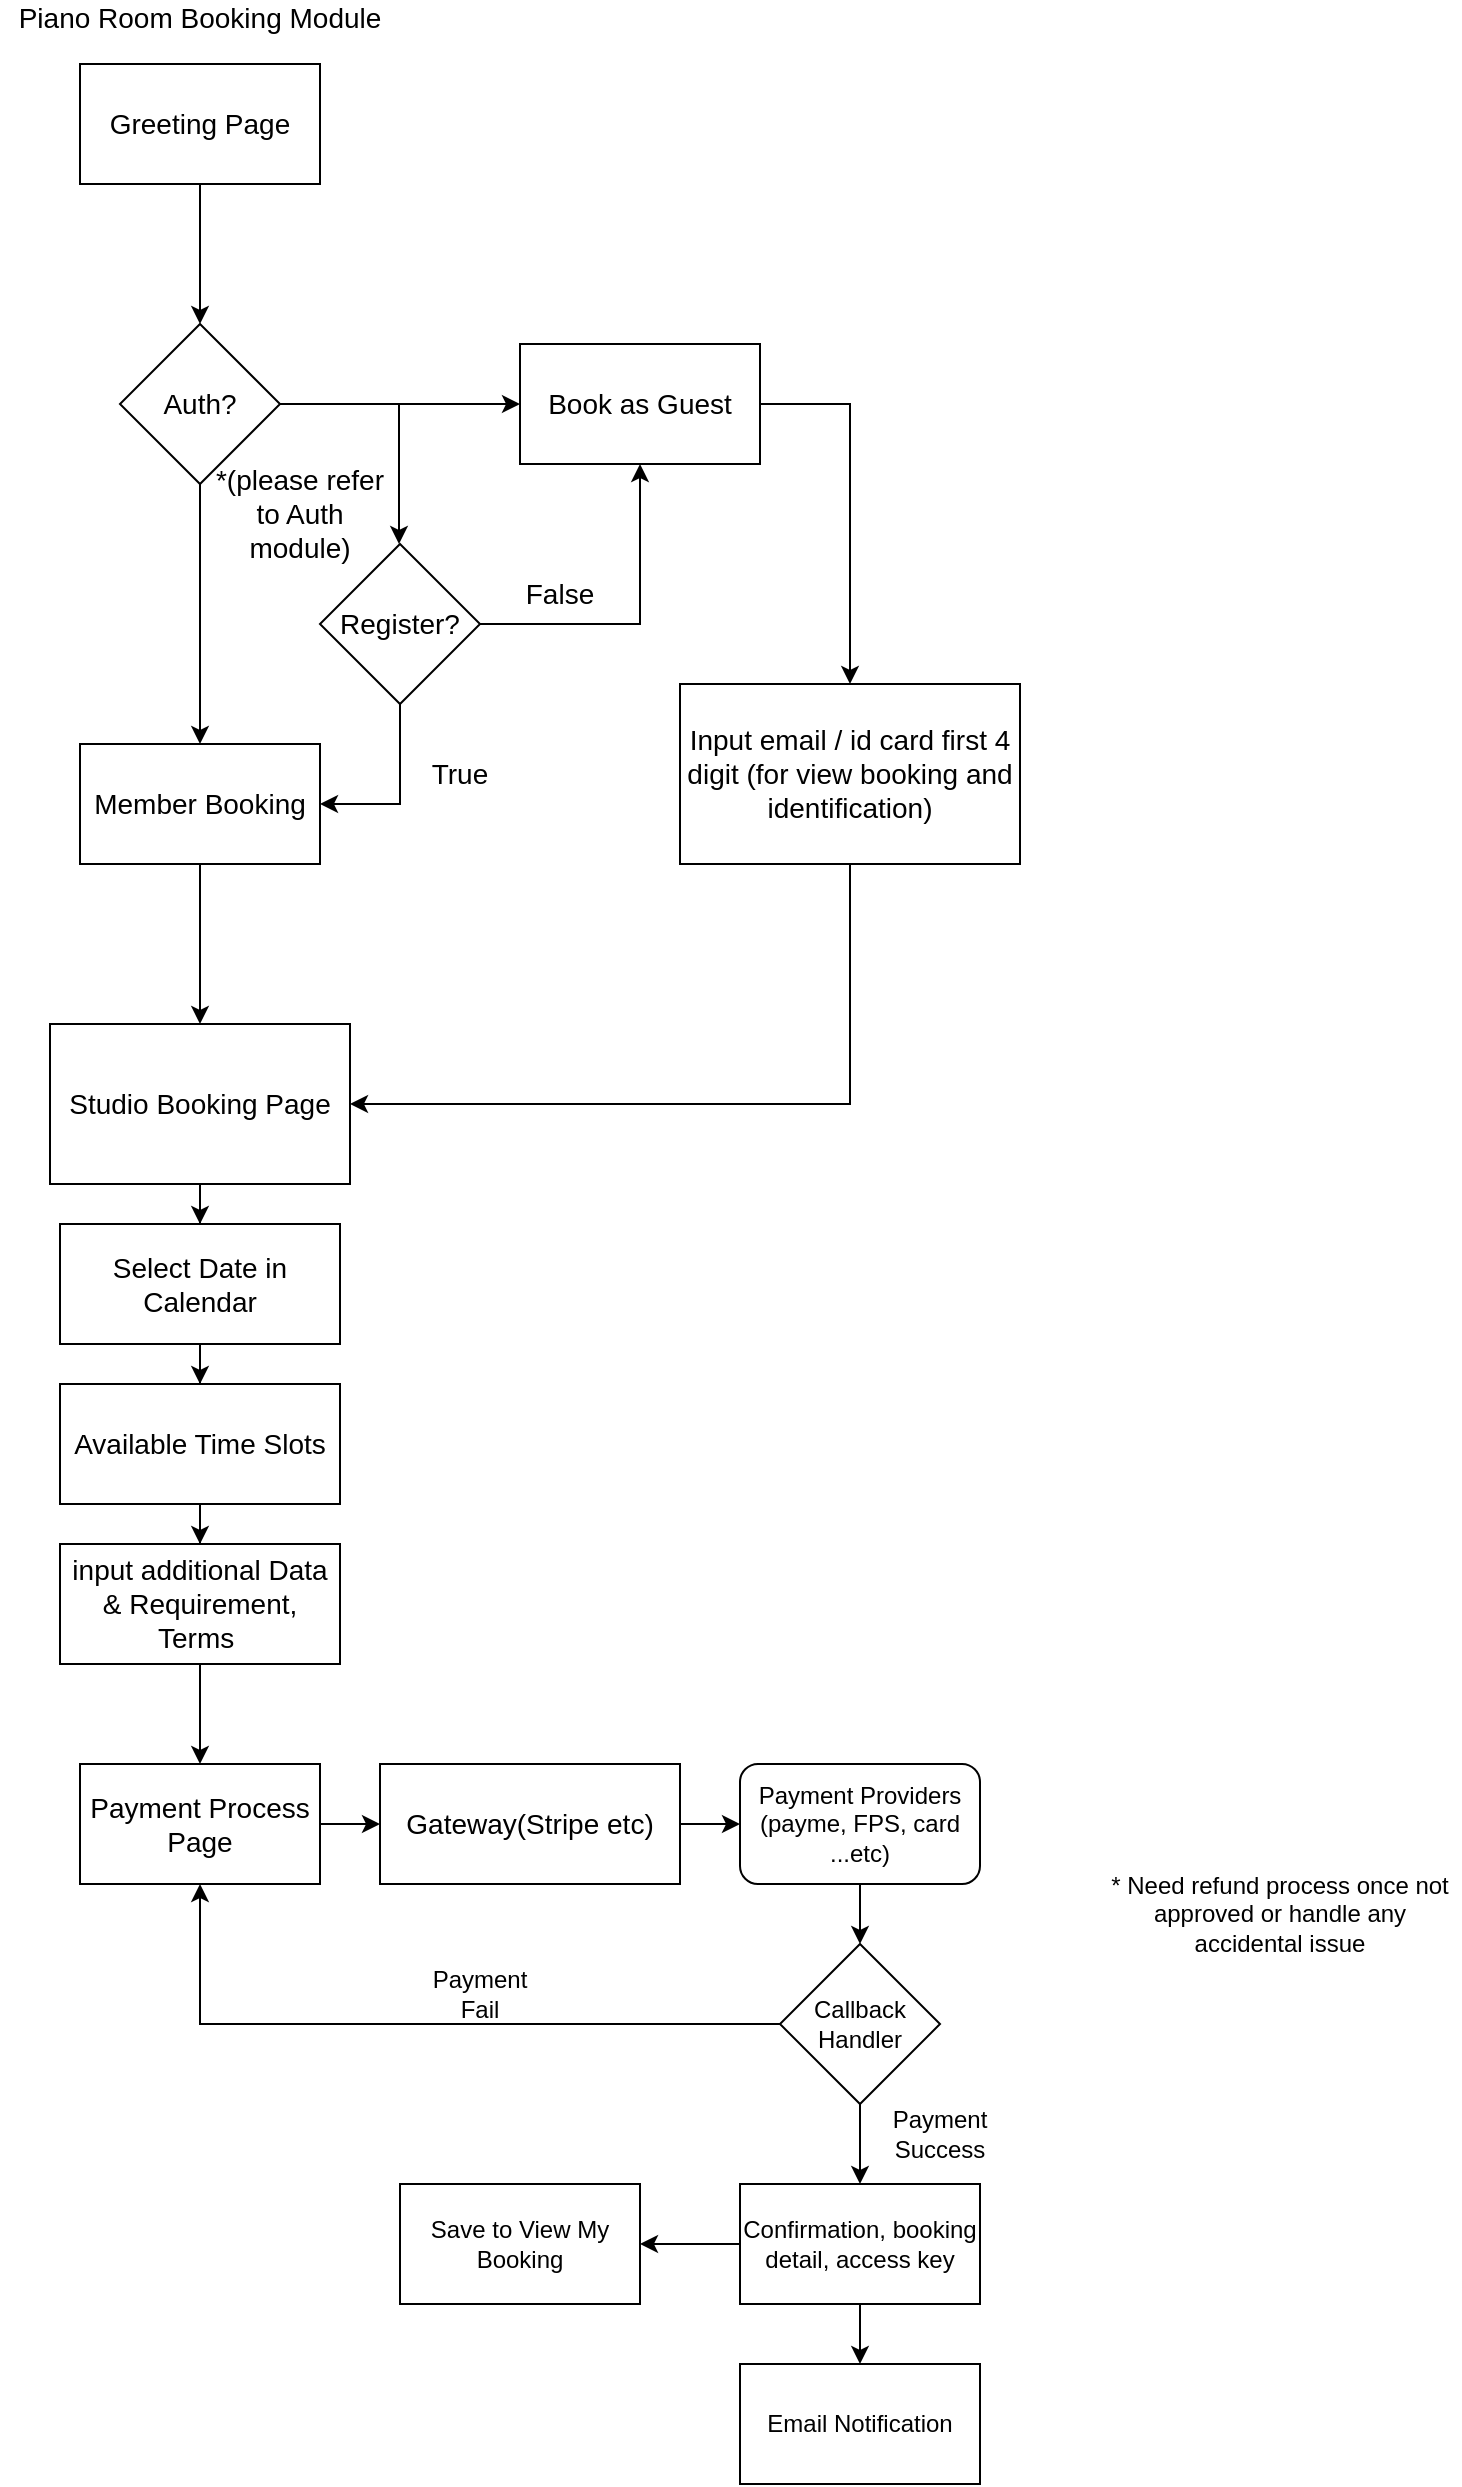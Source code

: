 <mxfile version="24.8.0">
  <diagram name="Page-1" id="V90Ay2vEslonBkNpXyDp">
    <mxGraphModel dx="1426" dy="783" grid="1" gridSize="10" guides="1" tooltips="1" connect="1" arrows="1" fold="1" page="1" pageScale="1" pageWidth="827" pageHeight="1169" math="0" shadow="0">
      <root>
        <mxCell id="0" />
        <mxCell id="1" parent="0" />
        <mxCell id="l3Y5TMWD0Panj6IDgWsM-4" value="" style="edgeStyle=orthogonalEdgeStyle;rounded=0;orthogonalLoop=1;jettySize=auto;html=1;strokeWidth=1;fontSize=14;" edge="1" parent="1" source="l3Y5TMWD0Panj6IDgWsM-1" target="l3Y5TMWD0Panj6IDgWsM-3">
          <mxGeometry relative="1" as="geometry" />
        </mxCell>
        <mxCell id="l3Y5TMWD0Panj6IDgWsM-1" value="Greeting Page" style="rounded=0;whiteSpace=wrap;html=1;strokeWidth=1;fontSize=14;" vertex="1" parent="1">
          <mxGeometry x="120" y="70" width="120" height="60" as="geometry" />
        </mxCell>
        <mxCell id="l3Y5TMWD0Panj6IDgWsM-2" value="Piano Room Booking Module&lt;div style=&quot;font-size: 14px;&quot;&gt;&lt;br style=&quot;font-size: 14px;&quot;&gt;&lt;/div&gt;" style="text;html=1;align=center;verticalAlign=middle;whiteSpace=wrap;rounded=0;strokeWidth=1;fontSize=14;" vertex="1" parent="1">
          <mxGeometry x="80" y="40" width="200" height="30" as="geometry" />
        </mxCell>
        <mxCell id="l3Y5TMWD0Panj6IDgWsM-6" value="" style="edgeStyle=orthogonalEdgeStyle;rounded=0;orthogonalLoop=1;jettySize=auto;html=1;strokeWidth=1;fontSize=14;" edge="1" parent="1" source="l3Y5TMWD0Panj6IDgWsM-3" target="l3Y5TMWD0Panj6IDgWsM-5">
          <mxGeometry relative="1" as="geometry" />
        </mxCell>
        <mxCell id="l3Y5TMWD0Panj6IDgWsM-8" value="" style="edgeStyle=orthogonalEdgeStyle;rounded=0;orthogonalLoop=1;jettySize=auto;html=1;strokeWidth=1;fontSize=14;" edge="1" parent="1" source="l3Y5TMWD0Panj6IDgWsM-3" target="l3Y5TMWD0Panj6IDgWsM-7">
          <mxGeometry relative="1" as="geometry" />
        </mxCell>
        <mxCell id="l3Y5TMWD0Panj6IDgWsM-3" value="Auth?" style="rhombus;whiteSpace=wrap;html=1;rounded=0;strokeWidth=1;fontSize=14;" vertex="1" parent="1">
          <mxGeometry x="140" y="200" width="80" height="80" as="geometry" />
        </mxCell>
        <mxCell id="l3Y5TMWD0Panj6IDgWsM-58" style="edgeStyle=orthogonalEdgeStyle;rounded=0;orthogonalLoop=1;jettySize=auto;html=1;exitX=1;exitY=0.5;exitDx=0;exitDy=0;entryX=0.5;entryY=0;entryDx=0;entryDy=0;" edge="1" parent="1" source="l3Y5TMWD0Panj6IDgWsM-5" target="l3Y5TMWD0Panj6IDgWsM-57">
          <mxGeometry relative="1" as="geometry" />
        </mxCell>
        <mxCell id="l3Y5TMWD0Panj6IDgWsM-5" value="Book as Guest" style="whiteSpace=wrap;html=1;rounded=0;strokeWidth=1;fontSize=14;" vertex="1" parent="1">
          <mxGeometry x="340" y="210" width="120" height="60" as="geometry" />
        </mxCell>
        <mxCell id="l3Y5TMWD0Panj6IDgWsM-22" value="" style="edgeStyle=orthogonalEdgeStyle;rounded=0;orthogonalLoop=1;jettySize=auto;html=1;strokeWidth=1;fontSize=14;" edge="1" parent="1" source="l3Y5TMWD0Panj6IDgWsM-7" target="l3Y5TMWD0Panj6IDgWsM-21">
          <mxGeometry relative="1" as="geometry" />
        </mxCell>
        <mxCell id="l3Y5TMWD0Panj6IDgWsM-7" value="Member Booking" style="whiteSpace=wrap;html=1;rounded=0;strokeWidth=1;fontSize=14;" vertex="1" parent="1">
          <mxGeometry x="120" y="410" width="120" height="60" as="geometry" />
        </mxCell>
        <mxCell id="l3Y5TMWD0Panj6IDgWsM-9" value="" style="endArrow=classic;html=1;rounded=0;strokeWidth=1;fontSize=14;" edge="1" parent="1">
          <mxGeometry width="50" height="50" relative="1" as="geometry">
            <mxPoint x="279.5" y="240" as="sourcePoint" />
            <mxPoint x="279.5" y="310" as="targetPoint" />
          </mxGeometry>
        </mxCell>
        <mxCell id="l3Y5TMWD0Panj6IDgWsM-11" style="edgeStyle=orthogonalEdgeStyle;rounded=0;orthogonalLoop=1;jettySize=auto;html=1;exitX=0.5;exitY=1;exitDx=0;exitDy=0;entryX=1;entryY=0.5;entryDx=0;entryDy=0;strokeWidth=1;fontSize=14;" edge="1" parent="1" source="l3Y5TMWD0Panj6IDgWsM-10" target="l3Y5TMWD0Panj6IDgWsM-7">
          <mxGeometry relative="1" as="geometry" />
        </mxCell>
        <mxCell id="l3Y5TMWD0Panj6IDgWsM-12" style="edgeStyle=orthogonalEdgeStyle;rounded=0;orthogonalLoop=1;jettySize=auto;html=1;exitX=1;exitY=0.5;exitDx=0;exitDy=0;entryX=0.5;entryY=1;entryDx=0;entryDy=0;strokeWidth=1;fontSize=14;" edge="1" parent="1" source="l3Y5TMWD0Panj6IDgWsM-10" target="l3Y5TMWD0Panj6IDgWsM-5">
          <mxGeometry relative="1" as="geometry" />
        </mxCell>
        <mxCell id="l3Y5TMWD0Panj6IDgWsM-10" value="Register?" style="rhombus;whiteSpace=wrap;html=1;strokeWidth=1;fontSize=14;" vertex="1" parent="1">
          <mxGeometry x="240" y="310" width="80" height="80" as="geometry" />
        </mxCell>
        <mxCell id="l3Y5TMWD0Panj6IDgWsM-13" value="True" style="text;html=1;align=center;verticalAlign=middle;whiteSpace=wrap;rounded=0;strokeWidth=1;fontSize=14;" vertex="1" parent="1">
          <mxGeometry x="280" y="410" width="60" height="30" as="geometry" />
        </mxCell>
        <mxCell id="l3Y5TMWD0Panj6IDgWsM-14" value="False" style="text;html=1;align=center;verticalAlign=middle;whiteSpace=wrap;rounded=0;strokeWidth=1;fontSize=14;" vertex="1" parent="1">
          <mxGeometry x="330" y="320" width="60" height="30" as="geometry" />
        </mxCell>
        <mxCell id="l3Y5TMWD0Panj6IDgWsM-17" value="*(please refer to Auth module)" style="text;html=1;align=center;verticalAlign=middle;whiteSpace=wrap;rounded=0;strokeWidth=1;fontSize=14;" vertex="1" parent="1">
          <mxGeometry x="180" y="280" width="100" height="30" as="geometry" />
        </mxCell>
        <mxCell id="l3Y5TMWD0Panj6IDgWsM-25" value="" style="edgeStyle=orthogonalEdgeStyle;rounded=0;orthogonalLoop=1;jettySize=auto;html=1;" edge="1" parent="1" source="l3Y5TMWD0Panj6IDgWsM-21" target="l3Y5TMWD0Panj6IDgWsM-24">
          <mxGeometry relative="1" as="geometry" />
        </mxCell>
        <mxCell id="l3Y5TMWD0Panj6IDgWsM-21" value="Studio&amp;nbsp;&lt;span style=&quot;background-color: initial; font-size: 14px;&quot;&gt;Booking Page&lt;/span&gt;" style="whiteSpace=wrap;html=1;rounded=0;strokeWidth=1;fontSize=14;" vertex="1" parent="1">
          <mxGeometry x="105" y="550" width="150" height="80" as="geometry" />
        </mxCell>
        <mxCell id="l3Y5TMWD0Panj6IDgWsM-27" value="" style="edgeStyle=orthogonalEdgeStyle;rounded=0;orthogonalLoop=1;jettySize=auto;html=1;" edge="1" parent="1" source="l3Y5TMWD0Panj6IDgWsM-24" target="l3Y5TMWD0Panj6IDgWsM-26">
          <mxGeometry relative="1" as="geometry" />
        </mxCell>
        <mxCell id="l3Y5TMWD0Panj6IDgWsM-24" value="Select Date in Calendar" style="whiteSpace=wrap;html=1;fontSize=14;rounded=0;strokeWidth=1;" vertex="1" parent="1">
          <mxGeometry x="110" y="650" width="140" height="60" as="geometry" />
        </mxCell>
        <mxCell id="l3Y5TMWD0Panj6IDgWsM-30" value="" style="edgeStyle=orthogonalEdgeStyle;rounded=0;orthogonalLoop=1;jettySize=auto;html=1;" edge="1" parent="1" source="l3Y5TMWD0Panj6IDgWsM-26" target="l3Y5TMWD0Panj6IDgWsM-29">
          <mxGeometry relative="1" as="geometry" />
        </mxCell>
        <mxCell id="l3Y5TMWD0Panj6IDgWsM-26" value="Available Time Slots" style="whiteSpace=wrap;html=1;fontSize=14;rounded=0;strokeWidth=1;" vertex="1" parent="1">
          <mxGeometry x="110" y="730" width="140" height="60" as="geometry" />
        </mxCell>
        <mxCell id="l3Y5TMWD0Panj6IDgWsM-34" value="" style="edgeStyle=orthogonalEdgeStyle;rounded=0;orthogonalLoop=1;jettySize=auto;html=1;" edge="1" parent="1" source="l3Y5TMWD0Panj6IDgWsM-29" target="l3Y5TMWD0Panj6IDgWsM-33">
          <mxGeometry relative="1" as="geometry" />
        </mxCell>
        <mxCell id="l3Y5TMWD0Panj6IDgWsM-29" value="input additional Data &amp;amp; Requirement, Terms&amp;nbsp;" style="whiteSpace=wrap;html=1;fontSize=14;rounded=0;strokeWidth=1;" vertex="1" parent="1">
          <mxGeometry x="110" y="810" width="140" height="60" as="geometry" />
        </mxCell>
        <mxCell id="l3Y5TMWD0Panj6IDgWsM-39" style="edgeStyle=orthogonalEdgeStyle;rounded=0;orthogonalLoop=1;jettySize=auto;html=1;exitX=0.5;exitY=1;exitDx=0;exitDy=0;entryX=0.5;entryY=0;entryDx=0;entryDy=0;" edge="1" parent="1" source="l3Y5TMWD0Panj6IDgWsM-31" target="l3Y5TMWD0Panj6IDgWsM-38">
          <mxGeometry relative="1" as="geometry" />
        </mxCell>
        <mxCell id="l3Y5TMWD0Panj6IDgWsM-31" value="Payment Providers (payme, FPS, card ...etc)" style="rounded=1;whiteSpace=wrap;html=1;" vertex="1" parent="1">
          <mxGeometry x="450" y="920" width="120" height="60" as="geometry" />
        </mxCell>
        <mxCell id="l3Y5TMWD0Panj6IDgWsM-36" value="" style="edgeStyle=orthogonalEdgeStyle;rounded=0;orthogonalLoop=1;jettySize=auto;html=1;" edge="1" parent="1" source="l3Y5TMWD0Panj6IDgWsM-33" target="l3Y5TMWD0Panj6IDgWsM-35">
          <mxGeometry relative="1" as="geometry" />
        </mxCell>
        <mxCell id="l3Y5TMWD0Panj6IDgWsM-33" value="Payment Process Page" style="whiteSpace=wrap;html=1;fontSize=14;rounded=0;strokeWidth=1;" vertex="1" parent="1">
          <mxGeometry x="120" y="920" width="120" height="60" as="geometry" />
        </mxCell>
        <mxCell id="l3Y5TMWD0Panj6IDgWsM-37" value="" style="edgeStyle=orthogonalEdgeStyle;rounded=0;orthogonalLoop=1;jettySize=auto;html=1;" edge="1" parent="1" source="l3Y5TMWD0Panj6IDgWsM-35" target="l3Y5TMWD0Panj6IDgWsM-31">
          <mxGeometry relative="1" as="geometry" />
        </mxCell>
        <mxCell id="l3Y5TMWD0Panj6IDgWsM-35" value="Gateway(Stripe etc)" style="whiteSpace=wrap;html=1;fontSize=14;rounded=0;strokeWidth=1;" vertex="1" parent="1">
          <mxGeometry x="270" y="920" width="150" height="60" as="geometry" />
        </mxCell>
        <mxCell id="l3Y5TMWD0Panj6IDgWsM-49" style="edgeStyle=orthogonalEdgeStyle;rounded=0;orthogonalLoop=1;jettySize=auto;html=1;exitX=0.5;exitY=1;exitDx=0;exitDy=0;entryX=0.5;entryY=0;entryDx=0;entryDy=0;" edge="1" parent="1" source="l3Y5TMWD0Panj6IDgWsM-38" target="l3Y5TMWD0Panj6IDgWsM-44">
          <mxGeometry relative="1" as="geometry" />
        </mxCell>
        <mxCell id="l3Y5TMWD0Panj6IDgWsM-51" style="edgeStyle=orthogonalEdgeStyle;rounded=0;orthogonalLoop=1;jettySize=auto;html=1;exitX=0;exitY=0.5;exitDx=0;exitDy=0;entryX=0.5;entryY=1;entryDx=0;entryDy=0;" edge="1" parent="1" source="l3Y5TMWD0Panj6IDgWsM-38" target="l3Y5TMWD0Panj6IDgWsM-33">
          <mxGeometry relative="1" as="geometry" />
        </mxCell>
        <mxCell id="l3Y5TMWD0Panj6IDgWsM-38" value="Callback Handler" style="rhombus;whiteSpace=wrap;html=1;" vertex="1" parent="1">
          <mxGeometry x="470" y="1010" width="80" height="80" as="geometry" />
        </mxCell>
        <mxCell id="l3Y5TMWD0Panj6IDgWsM-55" value="" style="edgeStyle=orthogonalEdgeStyle;rounded=0;orthogonalLoop=1;jettySize=auto;html=1;" edge="1" parent="1" source="l3Y5TMWD0Panj6IDgWsM-44" target="l3Y5TMWD0Panj6IDgWsM-54">
          <mxGeometry relative="1" as="geometry" />
        </mxCell>
        <mxCell id="l3Y5TMWD0Panj6IDgWsM-61" value="" style="edgeStyle=orthogonalEdgeStyle;rounded=0;orthogonalLoop=1;jettySize=auto;html=1;" edge="1" parent="1" source="l3Y5TMWD0Panj6IDgWsM-44" target="l3Y5TMWD0Panj6IDgWsM-60">
          <mxGeometry relative="1" as="geometry" />
        </mxCell>
        <mxCell id="l3Y5TMWD0Panj6IDgWsM-44" value="Confirmation, booking detail, access key" style="rounded=0;whiteSpace=wrap;html=1;" vertex="1" parent="1">
          <mxGeometry x="450" y="1130" width="120" height="60" as="geometry" />
        </mxCell>
        <mxCell id="l3Y5TMWD0Panj6IDgWsM-50" value="Payment Success" style="text;html=1;align=center;verticalAlign=middle;whiteSpace=wrap;rounded=0;" vertex="1" parent="1">
          <mxGeometry x="520" y="1090" width="60" height="30" as="geometry" />
        </mxCell>
        <mxCell id="l3Y5TMWD0Panj6IDgWsM-52" value="Payment Fail" style="text;html=1;align=center;verticalAlign=middle;whiteSpace=wrap;rounded=0;" vertex="1" parent="1">
          <mxGeometry x="290" y="1020" width="60" height="30" as="geometry" />
        </mxCell>
        <mxCell id="l3Y5TMWD0Panj6IDgWsM-54" value="Save to View My Booking" style="whiteSpace=wrap;html=1;rounded=0;" vertex="1" parent="1">
          <mxGeometry x="280" y="1130" width="120" height="60" as="geometry" />
        </mxCell>
        <mxCell id="l3Y5TMWD0Panj6IDgWsM-59" style="edgeStyle=orthogonalEdgeStyle;rounded=0;orthogonalLoop=1;jettySize=auto;html=1;exitX=0.5;exitY=1;exitDx=0;exitDy=0;entryX=1;entryY=0.5;entryDx=0;entryDy=0;" edge="1" parent="1" source="l3Y5TMWD0Panj6IDgWsM-57" target="l3Y5TMWD0Panj6IDgWsM-21">
          <mxGeometry relative="1" as="geometry" />
        </mxCell>
        <mxCell id="l3Y5TMWD0Panj6IDgWsM-57" value="Input email / id card first 4 digit (for view booking and identification)" style="rounded=0;whiteSpace=wrap;html=1;fontSize=14;" vertex="1" parent="1">
          <mxGeometry x="420" y="380" width="170" height="90" as="geometry" />
        </mxCell>
        <mxCell id="l3Y5TMWD0Panj6IDgWsM-60" value="Email Notification" style="whiteSpace=wrap;html=1;rounded=0;" vertex="1" parent="1">
          <mxGeometry x="450" y="1220" width="120" height="60" as="geometry" />
        </mxCell>
        <mxCell id="l3Y5TMWD0Panj6IDgWsM-62" value="* Need refund process once not approved or handle any accidental issue" style="text;html=1;align=center;verticalAlign=middle;whiteSpace=wrap;rounded=0;" vertex="1" parent="1">
          <mxGeometry x="630" y="980" width="180" height="30" as="geometry" />
        </mxCell>
      </root>
    </mxGraphModel>
  </diagram>
</mxfile>
